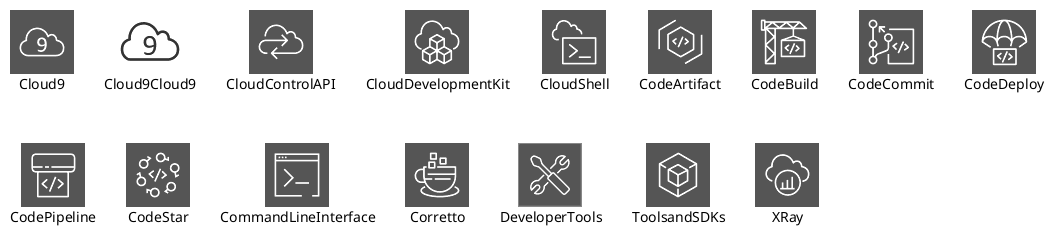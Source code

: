 @startuml

!include <awslib/AWSCommon>
!include <awslib/AWSC4Integration>

'!include <awslib/Analytics/all.puml>
'!include <awslib/ApplicationIntegration/all.puml>
'!include <awslib/Blockchain/all.puml>
'!include <awslib/BusinessApplications/all.puml>
''!include <awslib/CloudFinancialManagement/all.puml>
'!include <awslib/Compute/all.puml>
'!include <awslib/Containers/all.puml>
'!include <awslib/CustomerEnablement/all.puml>
'!include <awslib/Database/all.puml>
!include <awslib/DeveloperTools/all.puml>
'!include <awslib/EndUserComputing/all.puml>
'!include <awslib/FrontEndWebMobile/all.puml>
'!include <awslib/GameTech/all.puml>
'!include <awslib/General/all.puml>
'!include <awslib/GroupIcons/all.puml>
''!include <awslib/Groups/all.puml>
'!include <awslib/InternetOfThings/all.puml>
'!include <awslib/MachineLearning/all.puml>
'!include <awslib/ManagementGovernance/all.puml>
'!include <awslib/MediaServices/all.puml>
'!include <awslib/MigrationTransfer/all.puml>
'!include <awslib/NetworkingContentDelivery/all.puml>
'!include <awslib/QuantumTechnologies/all.puml>
'!include <awslib/Robotics/all.puml>
''!include <awslib/Satellite/all.puml>
'!include <awslib/SecurityIdentityCompliance/all.puml>
'!include <awslib/Serverless/all.puml>
'!include <awslib/Storage/all.puml>
''!include <awslib/VRAR/all.puml>

listsprites

@enduml
